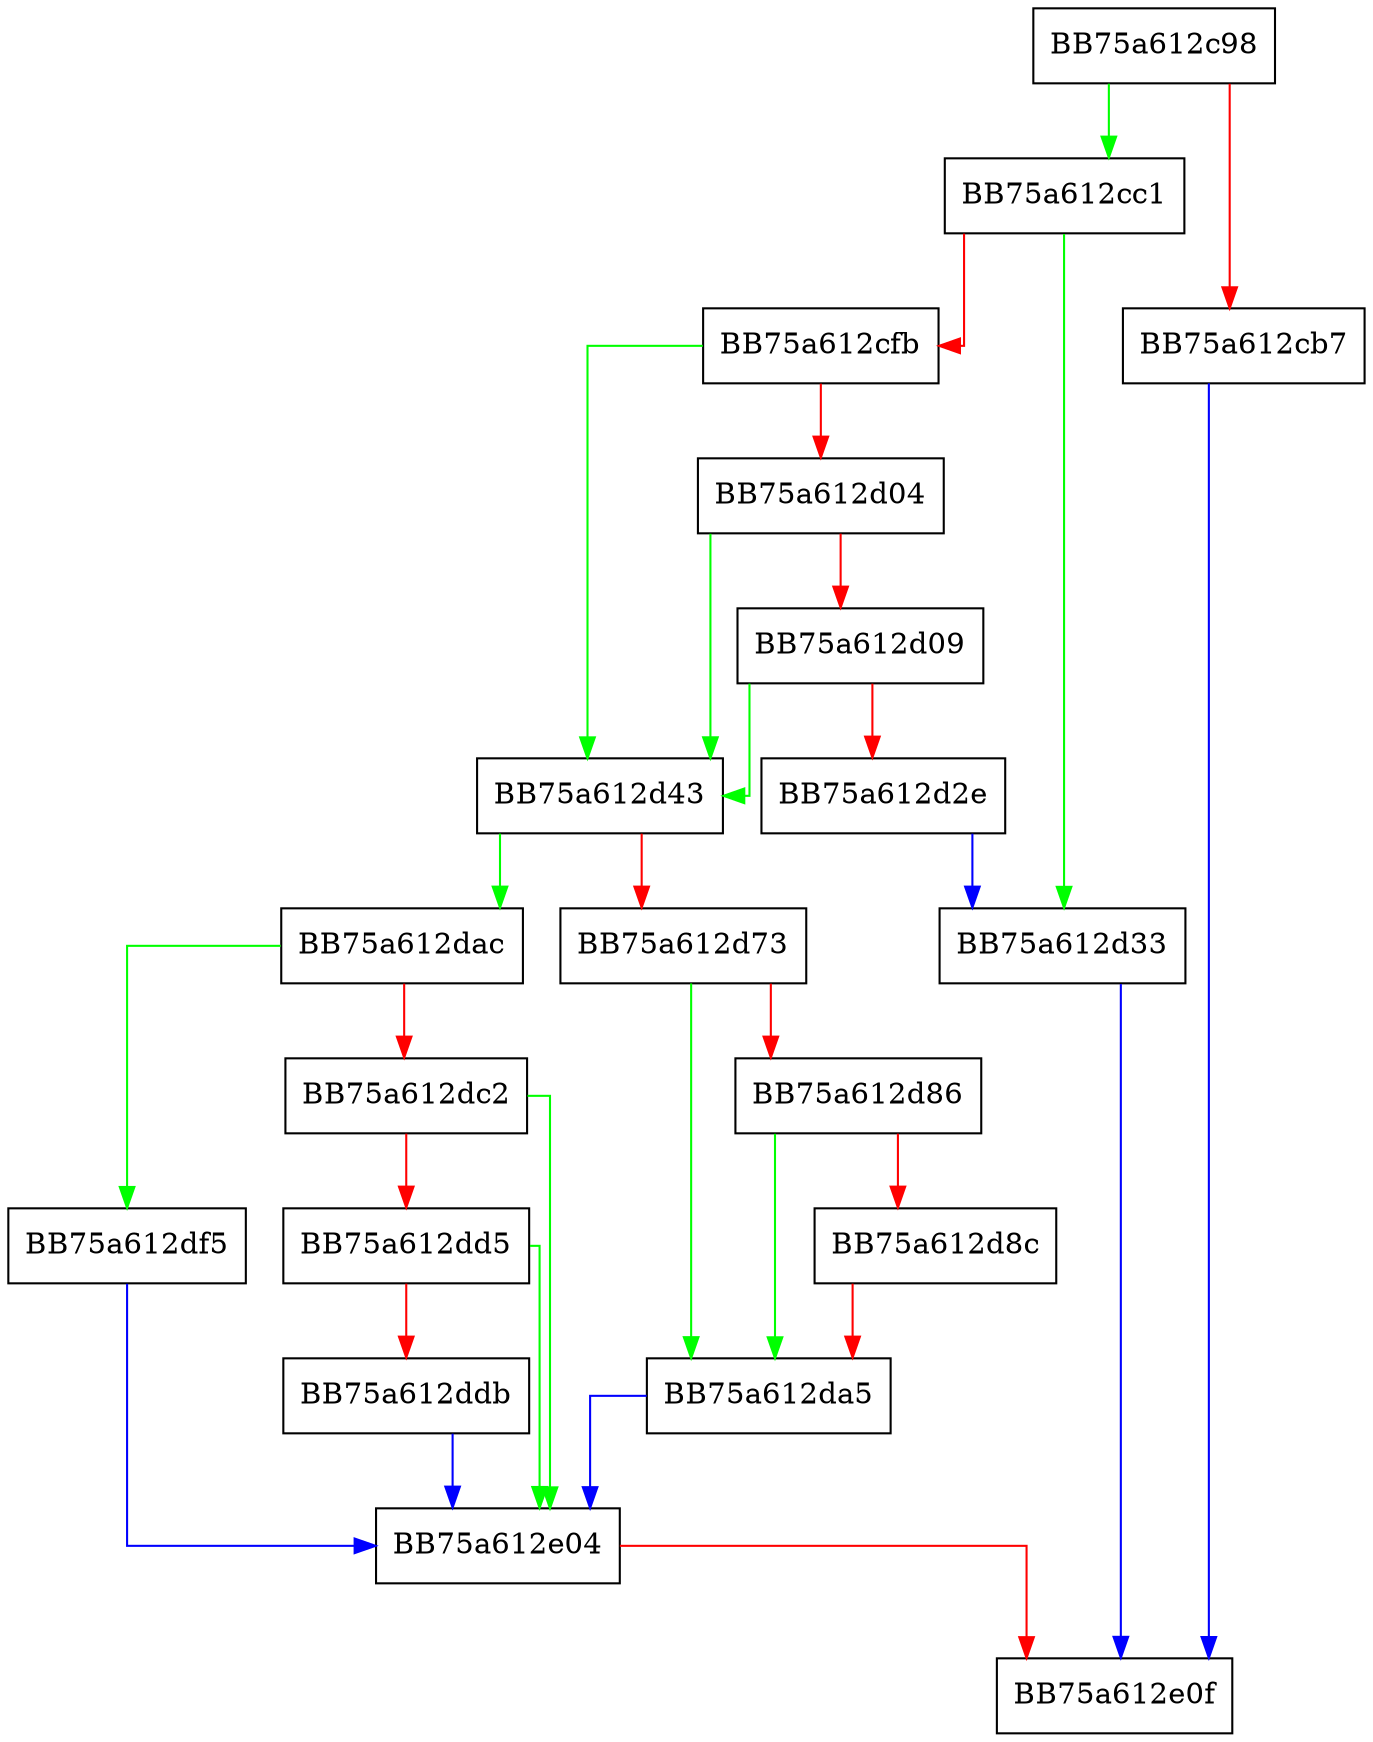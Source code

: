 digraph DoExists {
  node [shape="box"];
  graph [splines=ortho];
  BB75a612c98 -> BB75a612cc1 [color="green"];
  BB75a612c98 -> BB75a612cb7 [color="red"];
  BB75a612cb7 -> BB75a612e0f [color="blue"];
  BB75a612cc1 -> BB75a612d33 [color="green"];
  BB75a612cc1 -> BB75a612cfb [color="red"];
  BB75a612cfb -> BB75a612d43 [color="green"];
  BB75a612cfb -> BB75a612d04 [color="red"];
  BB75a612d04 -> BB75a612d43 [color="green"];
  BB75a612d04 -> BB75a612d09 [color="red"];
  BB75a612d09 -> BB75a612d43 [color="green"];
  BB75a612d09 -> BB75a612d2e [color="red"];
  BB75a612d2e -> BB75a612d33 [color="blue"];
  BB75a612d33 -> BB75a612e0f [color="blue"];
  BB75a612d43 -> BB75a612dac [color="green"];
  BB75a612d43 -> BB75a612d73 [color="red"];
  BB75a612d73 -> BB75a612da5 [color="green"];
  BB75a612d73 -> BB75a612d86 [color="red"];
  BB75a612d86 -> BB75a612da5 [color="green"];
  BB75a612d86 -> BB75a612d8c [color="red"];
  BB75a612d8c -> BB75a612da5 [color="red"];
  BB75a612da5 -> BB75a612e04 [color="blue"];
  BB75a612dac -> BB75a612df5 [color="green"];
  BB75a612dac -> BB75a612dc2 [color="red"];
  BB75a612dc2 -> BB75a612e04 [color="green"];
  BB75a612dc2 -> BB75a612dd5 [color="red"];
  BB75a612dd5 -> BB75a612e04 [color="green"];
  BB75a612dd5 -> BB75a612ddb [color="red"];
  BB75a612ddb -> BB75a612e04 [color="blue"];
  BB75a612df5 -> BB75a612e04 [color="blue"];
  BB75a612e04 -> BB75a612e0f [color="red"];
}